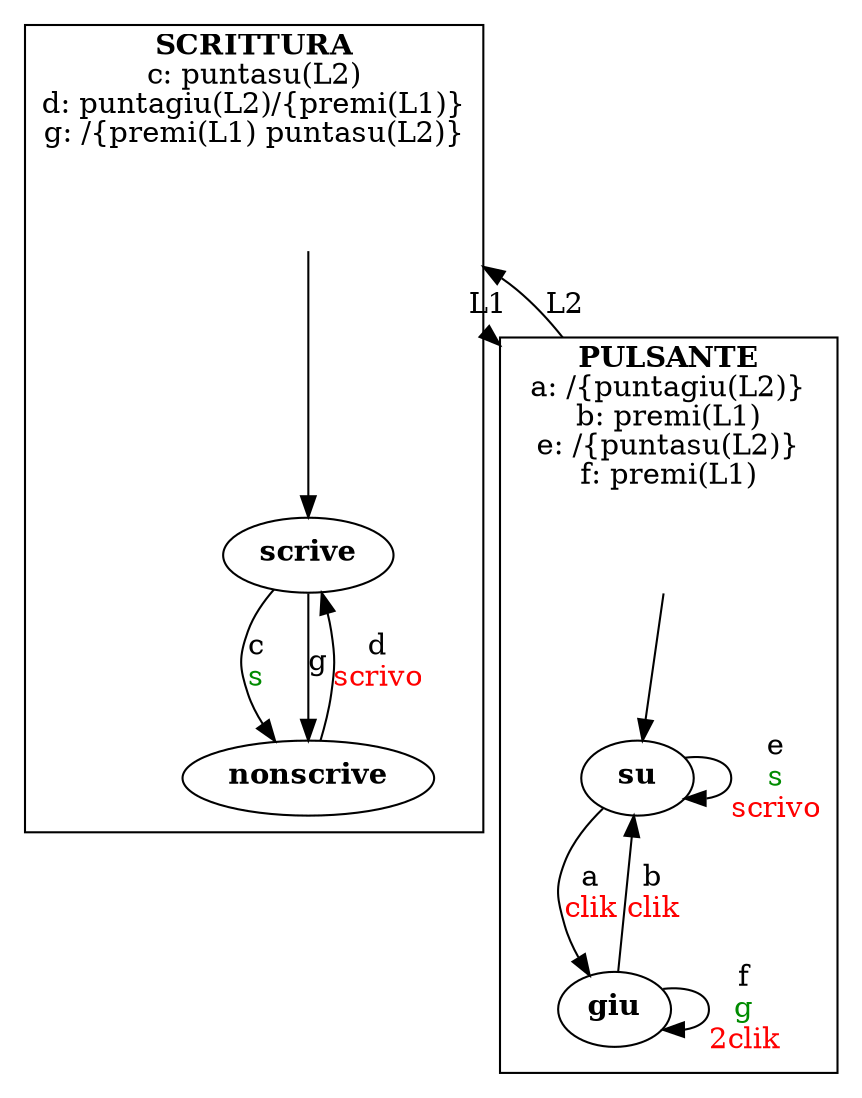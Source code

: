 digraph ReteFA {
    graph [compound=true]
    node [shape=record]
    // LINKS
    cSCRITTURA_start -> cPULSANTE_start [label="L1" ltail=cluster_SCRITTURA lhead=cluster_PULSANTE]
	cPULSANTE_start -> cSCRITTURA_start [label="L2" ltail=cluster_PULSANTE lhead=cluster_SCRITTURA]

    // COMPORTAMENTI
    subgraph cluster_PULSANTE {
        node [shape=ellipse]
        label = <<b>PULSANTE</b>
		<br/>a: /{puntagiu(L2)}
		<br/>b: premi(L1)
		<br/>e: /{puntasu(L2)}
		<br/>f: premi(L1)>
        
        // Transizioni
        cPULSANTE_start -> cPULSANTE_su
		cPULSANTE_su -> cPULSANTE_giu [label=<a<br/><font color="red">clik</font>>]
		cPULSANTE_su -> cPULSANTE_su [label=<e<br/><font color="green4">s</font><br/><font color="red">scrivo</font>>]
		cPULSANTE_giu -> cPULSANTE_su [label=<b<br/><font color="red">clik</font>>]
		cPULSANTE_giu -> cPULSANTE_giu [label=<f<br/><font color="green4">g</font><br/><font color="red">2clik</font>>]

        // Stati
        cPULSANTE_start [style=invis]
		cPULSANTE_su [label=<<b>su</b>>]
		cPULSANTE_giu [label=<<b>giu</b>>]
    }

	subgraph cluster_SCRITTURA {
        node [shape=ellipse]
        label = <<b>SCRITTURA</b>
		<br/>c: puntasu(L2)
		<br/>d: puntagiu(L2)/{premi(L1)}
		<br/>g: /{premi(L1) puntasu(L2)}>
        
        // Transizioni
        cSCRITTURA_start -> cSCRITTURA_scrive
		cSCRITTURA_scrive -> cSCRITTURA_nonscrive [label=<c<br/><font color="green4">s</font>>]
		cSCRITTURA_scrive -> cSCRITTURA_nonscrive [label=<g>]
		cSCRITTURA_nonscrive -> cSCRITTURA_scrive [label=<d<br/><font color="red">scrivo</font>>]

        // Stati
        cSCRITTURA_start [style=invis]
		cSCRITTURA_scrive [label=<<b>scrive</b>>]
		cSCRITTURA_nonscrive [label=<<b>nonscrive</b>>]
    }
}
